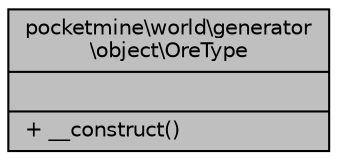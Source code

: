 digraph "pocketmine\world\generator\object\OreType"
{
 // INTERACTIVE_SVG=YES
 // LATEX_PDF_SIZE
  edge [fontname="Helvetica",fontsize="10",labelfontname="Helvetica",labelfontsize="10"];
  node [fontname="Helvetica",fontsize="10",shape=record];
  Node1 [label="{pocketmine\\world\\generator\l\\object\\OreType\n||+ __construct()\l}",height=0.2,width=0.4,color="black", fillcolor="grey75", style="filled", fontcolor="black",tooltip=" "];
}
